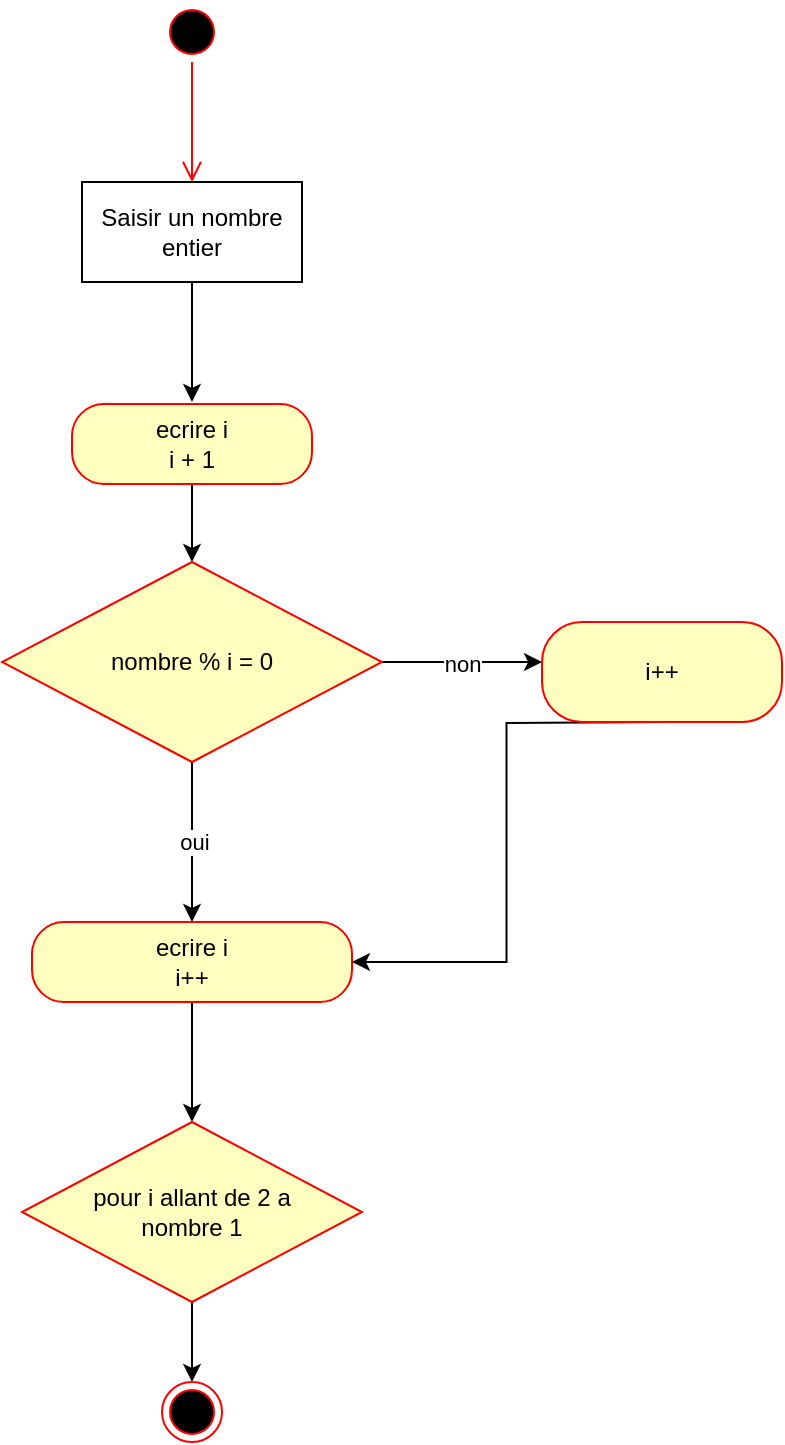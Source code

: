 <mxfile version="21.6.1" type="device">
  <diagram name="Page-1" id="t0Lgox1frVnEfwLsOVVL">
    <mxGraphModel dx="1674" dy="844" grid="1" gridSize="10" guides="1" tooltips="1" connect="1" arrows="1" fold="1" page="1" pageScale="1" pageWidth="827" pageHeight="1169" math="0" shadow="0">
      <root>
        <mxCell id="0" />
        <mxCell id="1" parent="0" />
        <mxCell id="bDAtfT-rGfy-mzZIfNgj-1" value="" style="ellipse;html=1;shape=startState;fillColor=#000000;strokeColor=#ff0000;" vertex="1" parent="1">
          <mxGeometry x="110" y="30" width="30" height="30" as="geometry" />
        </mxCell>
        <mxCell id="bDAtfT-rGfy-mzZIfNgj-2" value="" style="edgeStyle=orthogonalEdgeStyle;html=1;verticalAlign=bottom;endArrow=open;endSize=8;strokeColor=#ff0000;rounded=0;" edge="1" source="bDAtfT-rGfy-mzZIfNgj-1" parent="1">
          <mxGeometry relative="1" as="geometry">
            <mxPoint x="125" y="120" as="targetPoint" />
          </mxGeometry>
        </mxCell>
        <mxCell id="bDAtfT-rGfy-mzZIfNgj-6" value="" style="edgeStyle=orthogonalEdgeStyle;rounded=0;orthogonalLoop=1;jettySize=auto;html=1;" edge="1" parent="1" source="bDAtfT-rGfy-mzZIfNgj-3">
          <mxGeometry relative="1" as="geometry">
            <mxPoint x="125" y="230" as="targetPoint" />
          </mxGeometry>
        </mxCell>
        <mxCell id="bDAtfT-rGfy-mzZIfNgj-3" value="Saisir un nombre entier" style="html=1;whiteSpace=wrap;" vertex="1" parent="1">
          <mxGeometry x="70" y="120" width="110" height="50" as="geometry" />
        </mxCell>
        <mxCell id="bDAtfT-rGfy-mzZIfNgj-12" value="" style="edgeStyle=orthogonalEdgeStyle;rounded=0;orthogonalLoop=1;jettySize=auto;html=1;" edge="1" parent="1" source="bDAtfT-rGfy-mzZIfNgj-7" target="bDAtfT-rGfy-mzZIfNgj-9">
          <mxGeometry relative="1" as="geometry" />
        </mxCell>
        <mxCell id="bDAtfT-rGfy-mzZIfNgj-7" value="ecrire i&lt;br&gt;i + 1" style="rounded=1;whiteSpace=wrap;html=1;arcSize=40;fontColor=#000000;fillColor=#ffffc0;strokeColor=#ff0000;" vertex="1" parent="1">
          <mxGeometry x="65" y="231" width="120" height="40" as="geometry" />
        </mxCell>
        <mxCell id="bDAtfT-rGfy-mzZIfNgj-14" value="non" style="edgeStyle=orthogonalEdgeStyle;rounded=0;orthogonalLoop=1;jettySize=auto;html=1;" edge="1" parent="1" source="bDAtfT-rGfy-mzZIfNgj-9">
          <mxGeometry relative="1" as="geometry">
            <mxPoint x="300" y="360" as="targetPoint" />
          </mxGeometry>
        </mxCell>
        <mxCell id="bDAtfT-rGfy-mzZIfNgj-16" value="oui" style="edgeStyle=orthogonalEdgeStyle;rounded=0;orthogonalLoop=1;jettySize=auto;html=1;" edge="1" parent="1" source="bDAtfT-rGfy-mzZIfNgj-9">
          <mxGeometry relative="1" as="geometry">
            <mxPoint x="125" y="490" as="targetPoint" />
          </mxGeometry>
        </mxCell>
        <mxCell id="bDAtfT-rGfy-mzZIfNgj-9" value="nombre % i = 0" style="rhombus;whiteSpace=wrap;html=1;fontColor=#000000;fillColor=#ffffc0;strokeColor=#ff0000;" vertex="1" parent="1">
          <mxGeometry x="30" y="310" width="190" height="100" as="geometry" />
        </mxCell>
        <mxCell id="bDAtfT-rGfy-mzZIfNgj-24" value="" style="edgeStyle=orthogonalEdgeStyle;rounded=0;orthogonalLoop=1;jettySize=auto;html=1;" edge="1" parent="1" source="bDAtfT-rGfy-mzZIfNgj-17">
          <mxGeometry relative="1" as="geometry">
            <mxPoint x="125" y="590" as="targetPoint" />
          </mxGeometry>
        </mxCell>
        <mxCell id="bDAtfT-rGfy-mzZIfNgj-17" value="ecrire i&lt;br&gt;i++" style="rounded=1;whiteSpace=wrap;html=1;arcSize=40;fontColor=#000000;fillColor=#ffffc0;strokeColor=#ff0000;" vertex="1" parent="1">
          <mxGeometry x="45" y="490" width="160" height="40" as="geometry" />
        </mxCell>
        <mxCell id="bDAtfT-rGfy-mzZIfNgj-31" style="edgeStyle=orthogonalEdgeStyle;rounded=0;orthogonalLoop=1;jettySize=auto;html=1;entryX=1;entryY=0.5;entryDx=0;entryDy=0;" edge="1" parent="1" target="bDAtfT-rGfy-mzZIfNgj-17">
          <mxGeometry relative="1" as="geometry">
            <mxPoint x="359.5" y="530" as="targetPoint" />
            <mxPoint x="359.5" y="390" as="sourcePoint" />
          </mxGeometry>
        </mxCell>
        <mxCell id="bDAtfT-rGfy-mzZIfNgj-19" value="i++" style="rounded=1;whiteSpace=wrap;html=1;arcSize=40;fontColor=#000000;fillColor=#ffffc0;strokeColor=#ff0000;" vertex="1" parent="1">
          <mxGeometry x="300" y="340" width="120" height="50" as="geometry" />
        </mxCell>
        <mxCell id="bDAtfT-rGfy-mzZIfNgj-30" value="" style="edgeStyle=orthogonalEdgeStyle;rounded=0;orthogonalLoop=1;jettySize=auto;html=1;" edge="1" parent="1" source="bDAtfT-rGfy-mzZIfNgj-25" target="bDAtfT-rGfy-mzZIfNgj-29">
          <mxGeometry relative="1" as="geometry" />
        </mxCell>
        <mxCell id="bDAtfT-rGfy-mzZIfNgj-25" value="pour i allant de 2 a&lt;br&gt;nombre 1" style="rhombus;whiteSpace=wrap;html=1;fontColor=#000000;fillColor=#ffffc0;strokeColor=#ff0000;" vertex="1" parent="1">
          <mxGeometry x="40" y="590" width="170" height="90" as="geometry" />
        </mxCell>
        <mxCell id="bDAtfT-rGfy-mzZIfNgj-29" value="" style="ellipse;html=1;shape=endState;fillColor=#000000;strokeColor=#ff0000;" vertex="1" parent="1">
          <mxGeometry x="110" y="720" width="30" height="30" as="geometry" />
        </mxCell>
      </root>
    </mxGraphModel>
  </diagram>
</mxfile>
